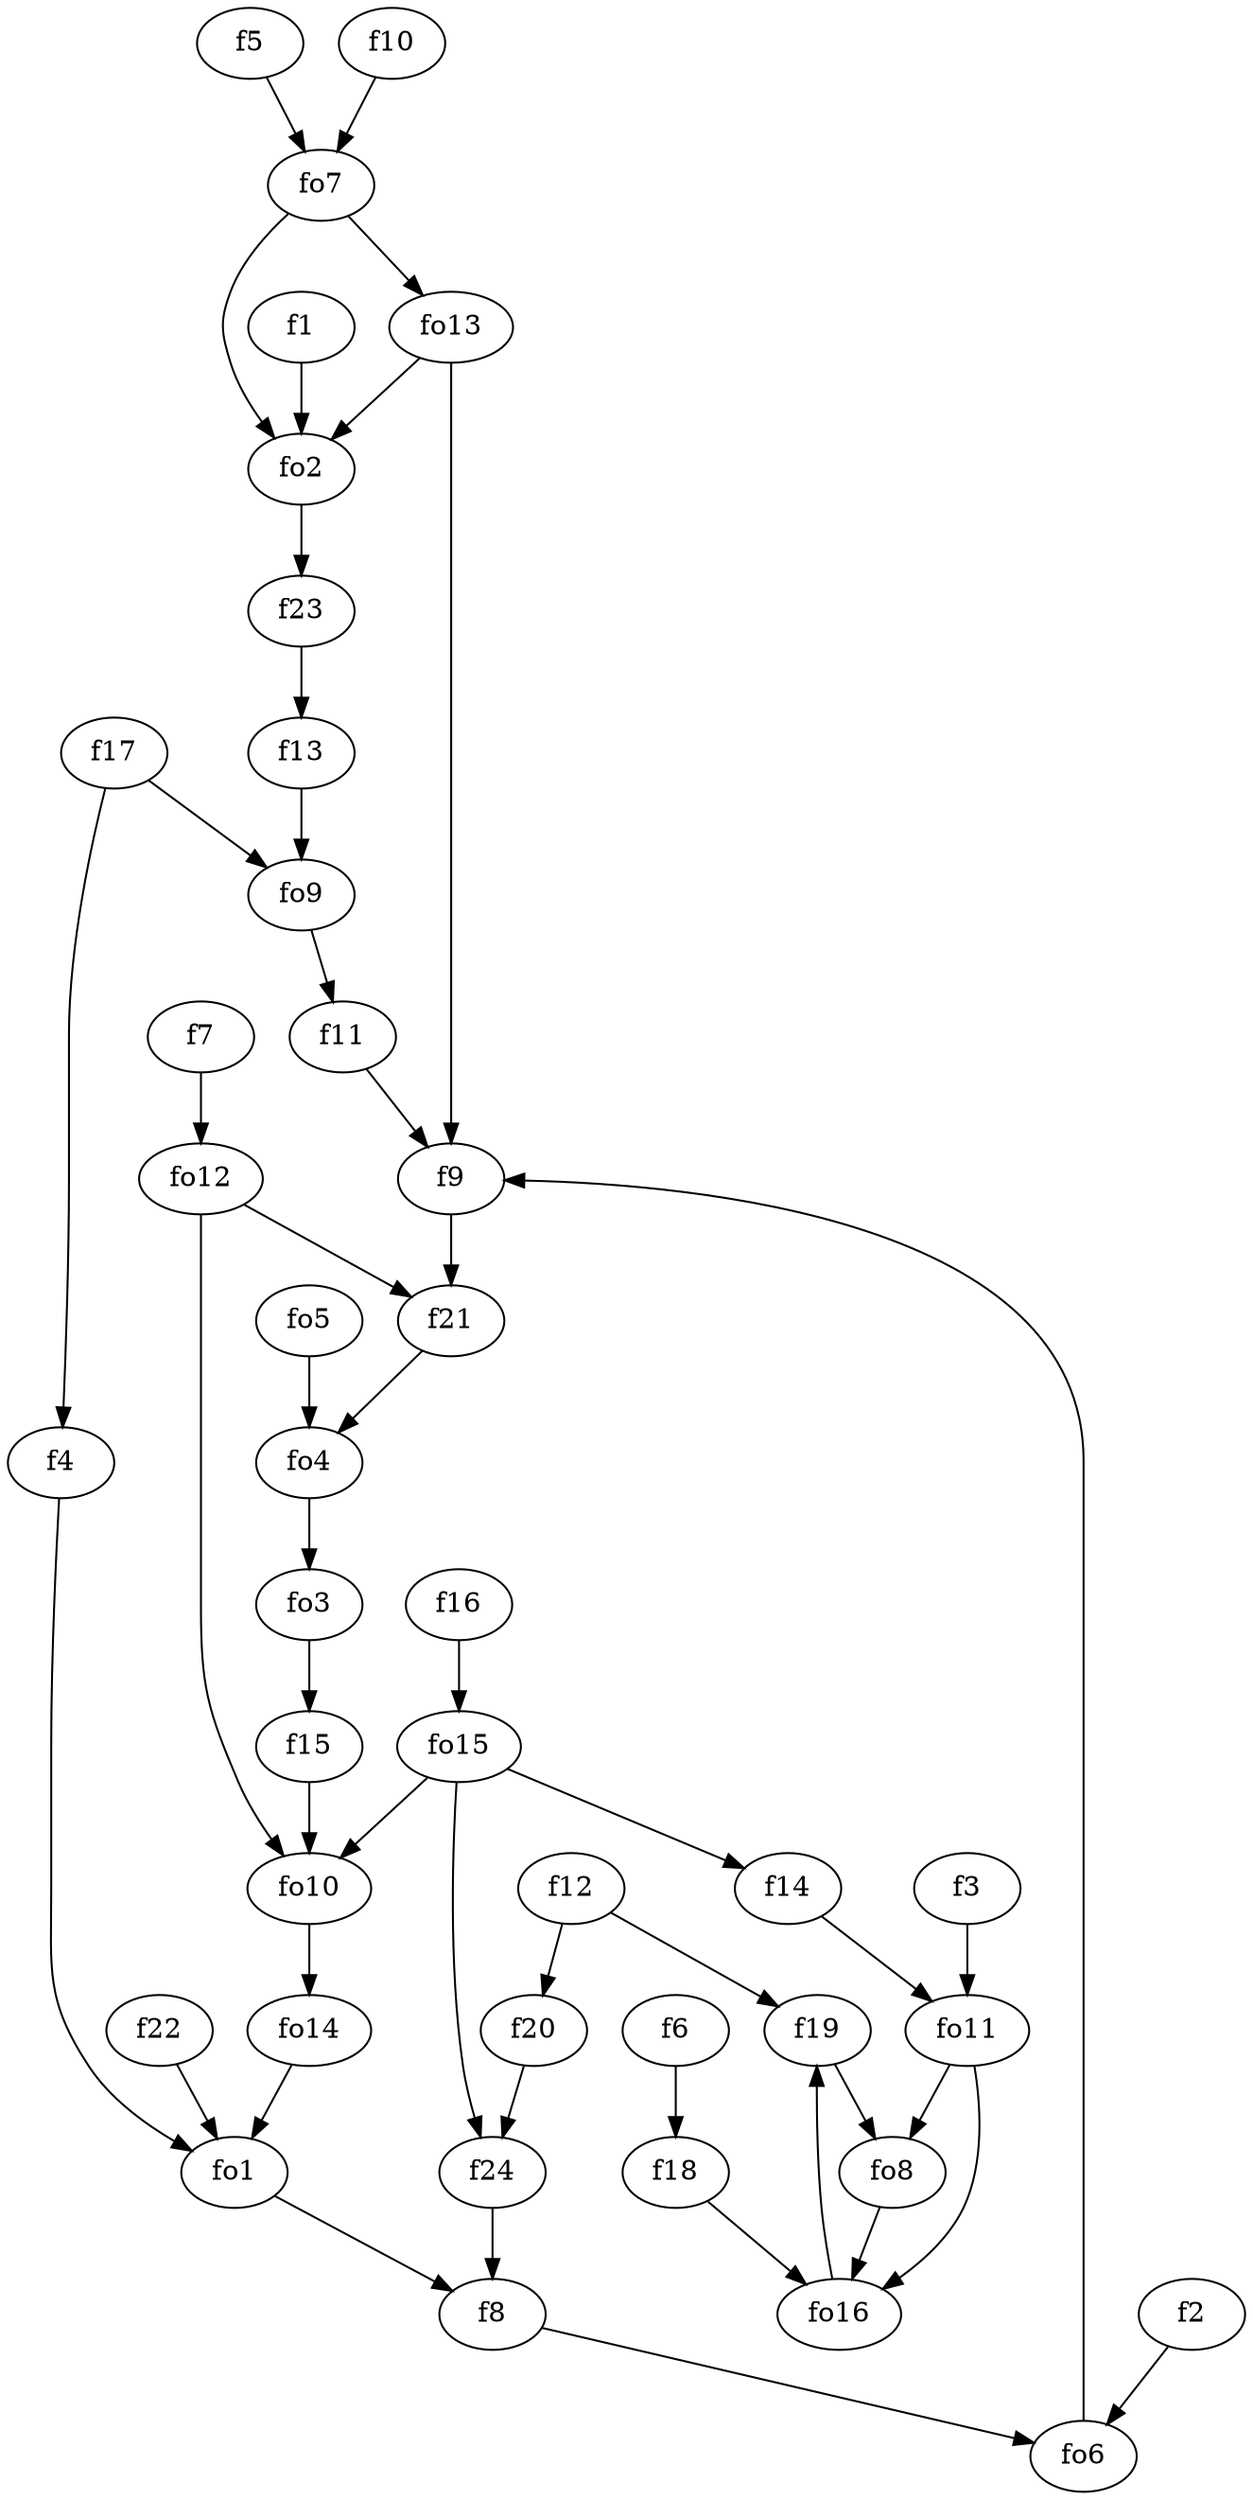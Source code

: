 strict digraph  {
f1;
f2;
f3;
f4;
f5;
f6;
f7;
f8;
f9;
f10;
f11;
f12;
f13;
f14;
f15;
f16;
f17;
f18;
f19;
f20;
f21;
f22;
f23;
f24;
fo1;
fo2;
fo3;
fo4;
fo5;
fo6;
fo7;
fo8;
fo9;
fo10;
fo11;
fo12;
fo13;
fo14;
fo15;
fo16;
f1 -> fo2  [weight=2];
f2 -> fo6  [weight=2];
f3 -> fo11  [weight=2];
f4 -> fo1  [weight=2];
f5 -> fo7  [weight=2];
f6 -> f18  [weight=2];
f7 -> fo12  [weight=2];
f8 -> fo6  [weight=2];
f9 -> f21  [weight=2];
f10 -> fo7  [weight=2];
f11 -> f9  [weight=2];
f12 -> f20  [weight=2];
f12 -> f19  [weight=2];
f13 -> fo9  [weight=2];
f14 -> fo11  [weight=2];
f15 -> fo10  [weight=2];
f16 -> fo15  [weight=2];
f17 -> fo9  [weight=2];
f17 -> f4  [weight=2];
f18 -> fo16  [weight=2];
f19 -> fo8  [weight=2];
f20 -> f24  [weight=2];
f21 -> fo4  [weight=2];
f22 -> fo1  [weight=2];
f23 -> f13  [weight=2];
f24 -> f8  [weight=2];
fo1 -> f8  [weight=2];
fo2 -> f23  [weight=2];
fo3 -> f15  [weight=2];
fo4 -> fo3  [weight=2];
fo5 -> fo4  [weight=2];
fo6 -> f9  [weight=2];
fo7 -> fo2  [weight=2];
fo7 -> fo13  [weight=2];
fo8 -> fo16  [weight=2];
fo9 -> f11  [weight=2];
fo10 -> fo14  [weight=2];
fo11 -> fo16  [weight=2];
fo11 -> fo8  [weight=2];
fo12 -> fo10  [weight=2];
fo12 -> f21  [weight=2];
fo13 -> fo2  [weight=2];
fo13 -> f9  [weight=2];
fo14 -> fo1  [weight=2];
fo15 -> f24  [weight=2];
fo15 -> fo10  [weight=2];
fo15 -> f14  [weight=2];
fo16 -> f19  [weight=2];
}
